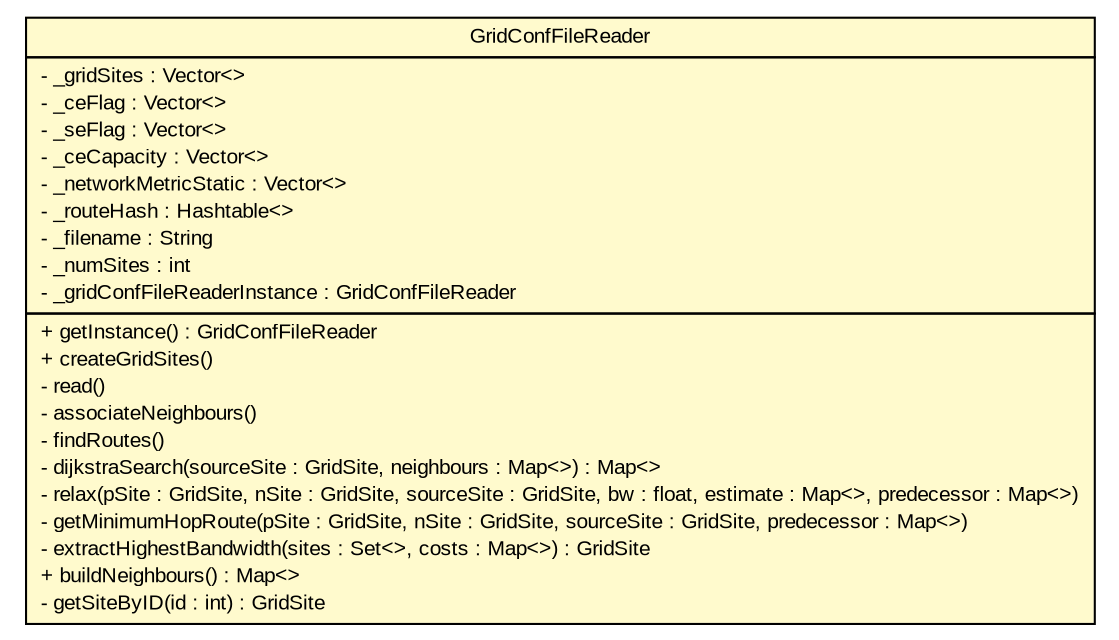 #!/usr/local/bin/dot
#
# Class diagram 
# Generated by UMLGraph version R5_7_2-3-gee82a7 (http://www.umlgraph.org/)
#

digraph G {
	edge [fontname="arial",fontsize=10,labelfontname="arial",labelfontsize=10];
	node [fontname="arial",fontsize=10,shape=plaintext];
	nodesep=0.25;
	ranksep=0.5;
	// org.edg.data.replication.optorsim.GridConfFileReader
	c4720 [label=<<table title="org.edg.data.replication.optorsim.GridConfFileReader" border="0" cellborder="1" cellspacing="0" cellpadding="2" port="p" bgcolor="lemonChiffon" href="./GridConfFileReader.html">
		<tr><td><table border="0" cellspacing="0" cellpadding="1">
<tr><td align="center" balign="center"> GridConfFileReader </td></tr>
		</table></td></tr>
		<tr><td><table border="0" cellspacing="0" cellpadding="1">
<tr><td align="left" balign="left"> - _gridSites : Vector&lt;&gt; </td></tr>
<tr><td align="left" balign="left"> - _ceFlag : Vector&lt;&gt; </td></tr>
<tr><td align="left" balign="left"> - _seFlag : Vector&lt;&gt; </td></tr>
<tr><td align="left" balign="left"> - _ceCapacity : Vector&lt;&gt; </td></tr>
<tr><td align="left" balign="left"> - _networkMetricStatic : Vector&lt;&gt; </td></tr>
<tr><td align="left" balign="left"> - _routeHash : Hashtable&lt;&gt; </td></tr>
<tr><td align="left" balign="left"> - _filename : String </td></tr>
<tr><td align="left" balign="left"> - _numSites : int </td></tr>
<tr><td align="left" balign="left"> - _gridConfFileReaderInstance : GridConfFileReader </td></tr>
		</table></td></tr>
		<tr><td><table border="0" cellspacing="0" cellpadding="1">
<tr><td align="left" balign="left"> + getInstance() : GridConfFileReader </td></tr>
<tr><td align="left" balign="left"> + createGridSites() </td></tr>
<tr><td align="left" balign="left"> - read() </td></tr>
<tr><td align="left" balign="left"> - associateNeighbours() </td></tr>
<tr><td align="left" balign="left"> - findRoutes() </td></tr>
<tr><td align="left" balign="left"> - dijkstraSearch(sourceSite : GridSite, neighbours : Map&lt;&gt;) : Map&lt;&gt; </td></tr>
<tr><td align="left" balign="left"> - relax(pSite : GridSite, nSite : GridSite, sourceSite : GridSite, bw : float, estimate : Map&lt;&gt;, predecessor : Map&lt;&gt;) </td></tr>
<tr><td align="left" balign="left"> - getMinimumHopRoute(pSite : GridSite, nSite : GridSite, sourceSite : GridSite, predecessor : Map&lt;&gt;) </td></tr>
<tr><td align="left" balign="left"> - extractHighestBandwidth(sites : Set&lt;&gt;, costs : Map&lt;&gt;) : GridSite </td></tr>
<tr><td align="left" balign="left"> + buildNeighbours() : Map&lt;&gt; </td></tr>
<tr><td align="left" balign="left"> - getSiteByID(id : int) : GridSite </td></tr>
		</table></td></tr>
		</table>>, URL="./GridConfFileReader.html", fontname="arial", fontcolor="black", fontsize=10.0];
}

